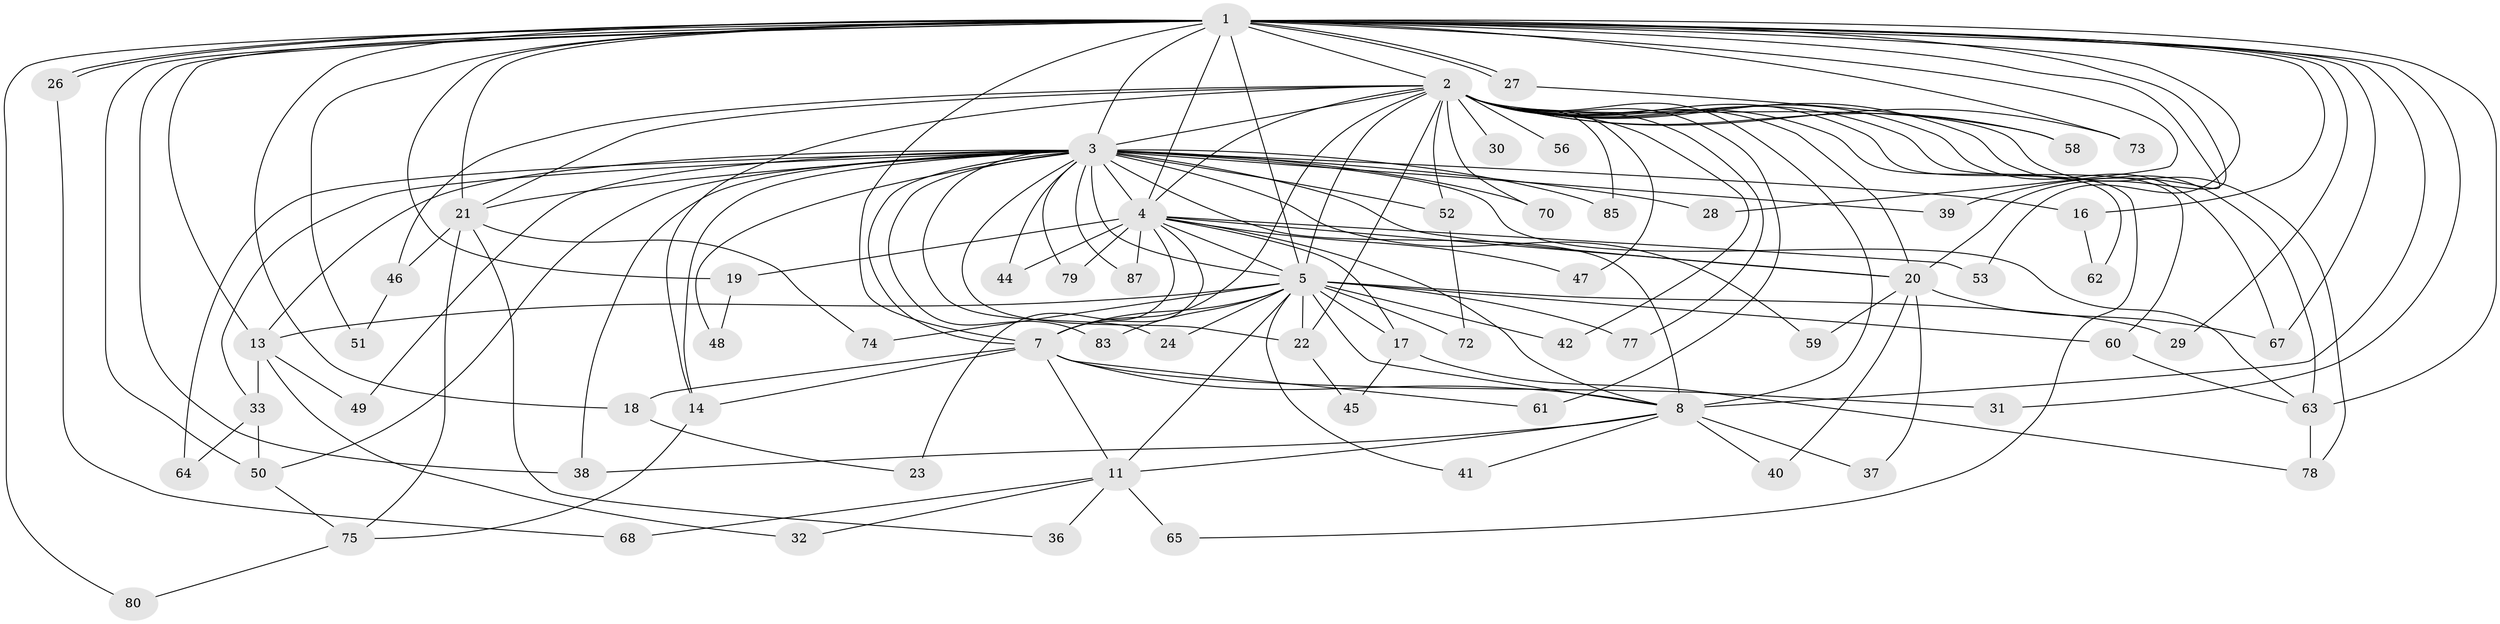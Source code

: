 // Generated by graph-tools (version 1.1) at 2025/23/03/03/25 07:23:38]
// undirected, 67 vertices, 153 edges
graph export_dot {
graph [start="1"]
  node [color=gray90,style=filled];
  1 [super="+25"];
  2 [super="+9"];
  3 [super="+10"];
  4 [super="+69"];
  5 [super="+6"];
  7 [super="+76"];
  8 [super="+34"];
  11 [super="+12"];
  13 [super="+43"];
  14 [super="+15"];
  16;
  17 [super="+86"];
  18;
  19;
  20 [super="+35"];
  21 [super="+54"];
  22 [super="+82"];
  23;
  24;
  26;
  27;
  28;
  29;
  30;
  31;
  32;
  33 [super="+57"];
  36;
  37;
  38 [super="+55"];
  39;
  40;
  41;
  42;
  44;
  45;
  46;
  47;
  48;
  49;
  50;
  51;
  52;
  53;
  56;
  58;
  59;
  60 [super="+66"];
  61;
  62;
  63 [super="+81"];
  64;
  65;
  67 [super="+71"];
  68;
  70;
  72;
  73;
  74;
  75 [super="+84"];
  77;
  78;
  79;
  80;
  83;
  85;
  87;
  1 -- 2 [weight=2];
  1 -- 3 [weight=2];
  1 -- 4 [weight=2];
  1 -- 5 [weight=2];
  1 -- 7;
  1 -- 8 [weight=2];
  1 -- 16;
  1 -- 18;
  1 -- 19;
  1 -- 20;
  1 -- 21;
  1 -- 26;
  1 -- 26;
  1 -- 27;
  1 -- 27;
  1 -- 28;
  1 -- 29;
  1 -- 31;
  1 -- 38;
  1 -- 50;
  1 -- 51;
  1 -- 53;
  1 -- 63;
  1 -- 73;
  1 -- 80;
  1 -- 39;
  1 -- 13;
  1 -- 67;
  2 -- 3 [weight=4];
  2 -- 4 [weight=2];
  2 -- 5 [weight=4];
  2 -- 7 [weight=2];
  2 -- 8 [weight=2];
  2 -- 14;
  2 -- 21;
  2 -- 30 [weight=2];
  2 -- 46;
  2 -- 56 [weight=2];
  2 -- 60;
  2 -- 61;
  2 -- 65;
  2 -- 67;
  2 -- 77;
  2 -- 78;
  2 -- 85;
  2 -- 70;
  2 -- 73;
  2 -- 42;
  2 -- 47;
  2 -- 52;
  2 -- 58;
  2 -- 62;
  2 -- 63;
  2 -- 20;
  2 -- 22;
  3 -- 4 [weight=2];
  3 -- 5 [weight=4];
  3 -- 7 [weight=2];
  3 -- 8 [weight=2];
  3 -- 16;
  3 -- 22;
  3 -- 33;
  3 -- 49;
  3 -- 50;
  3 -- 52;
  3 -- 70;
  3 -- 79;
  3 -- 85;
  3 -- 87;
  3 -- 64;
  3 -- 13;
  3 -- 83;
  3 -- 20;
  3 -- 24;
  3 -- 28;
  3 -- 38;
  3 -- 39;
  3 -- 44;
  3 -- 48;
  3 -- 59;
  3 -- 21;
  3 -- 63;
  3 -- 14;
  4 -- 5 [weight=2];
  4 -- 7;
  4 -- 8;
  4 -- 17;
  4 -- 19;
  4 -- 23;
  4 -- 44;
  4 -- 47;
  4 -- 53;
  4 -- 79;
  4 -- 87;
  4 -- 20;
  5 -- 7 [weight=2];
  5 -- 8 [weight=2];
  5 -- 11 [weight=2];
  5 -- 29;
  5 -- 41;
  5 -- 74;
  5 -- 72;
  5 -- 13;
  5 -- 77;
  5 -- 17;
  5 -- 83;
  5 -- 22;
  5 -- 24;
  5 -- 42;
  5 -- 60;
  7 -- 8;
  7 -- 14;
  7 -- 18;
  7 -- 31;
  7 -- 61;
  7 -- 11;
  8 -- 11;
  8 -- 40;
  8 -- 41;
  8 -- 37;
  8 -- 38;
  11 -- 32;
  11 -- 36;
  11 -- 65;
  11 -- 68;
  13 -- 32;
  13 -- 33;
  13 -- 49;
  14 -- 75;
  16 -- 62;
  17 -- 45;
  17 -- 78;
  18 -- 23;
  19 -- 48;
  20 -- 40;
  20 -- 59;
  20 -- 67;
  20 -- 37;
  21 -- 36;
  21 -- 46;
  21 -- 74;
  21 -- 75;
  22 -- 45;
  26 -- 68;
  27 -- 58;
  33 -- 64;
  33 -- 50;
  46 -- 51;
  50 -- 75;
  52 -- 72;
  60 -- 63;
  63 -- 78;
  75 -- 80;
}
